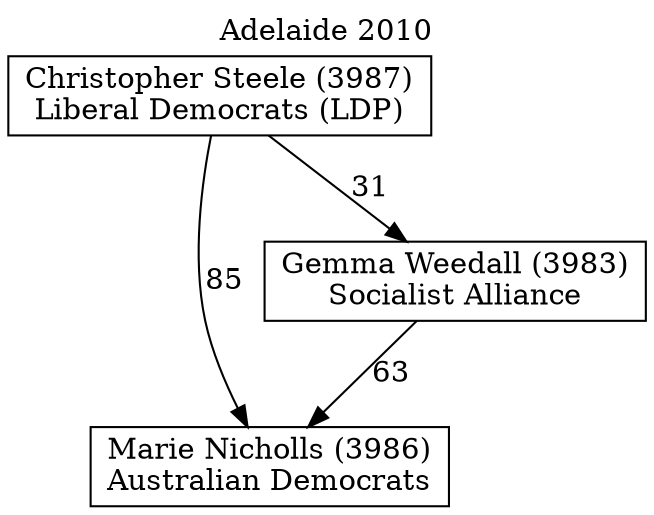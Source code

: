 // House preference flow
digraph "Marie Nicholls (3986)_Adelaide_2010" {
	graph [label="Adelaide 2010" labelloc=t mclimit=10]
	node [shape=box]
	"Marie Nicholls (3986)" [label="Marie Nicholls (3986)
Australian Democrats"]
	"Gemma Weedall (3983)" [label="Gemma Weedall (3983)
Socialist Alliance"]
	"Christopher Steele (3987)" [label="Christopher Steele (3987)
Liberal Democrats (LDP)"]
	"Gemma Weedall (3983)" -> "Marie Nicholls (3986)" [label=63]
	"Christopher Steele (3987)" -> "Gemma Weedall (3983)" [label=31]
	"Christopher Steele (3987)" -> "Marie Nicholls (3986)" [label=85]
}
